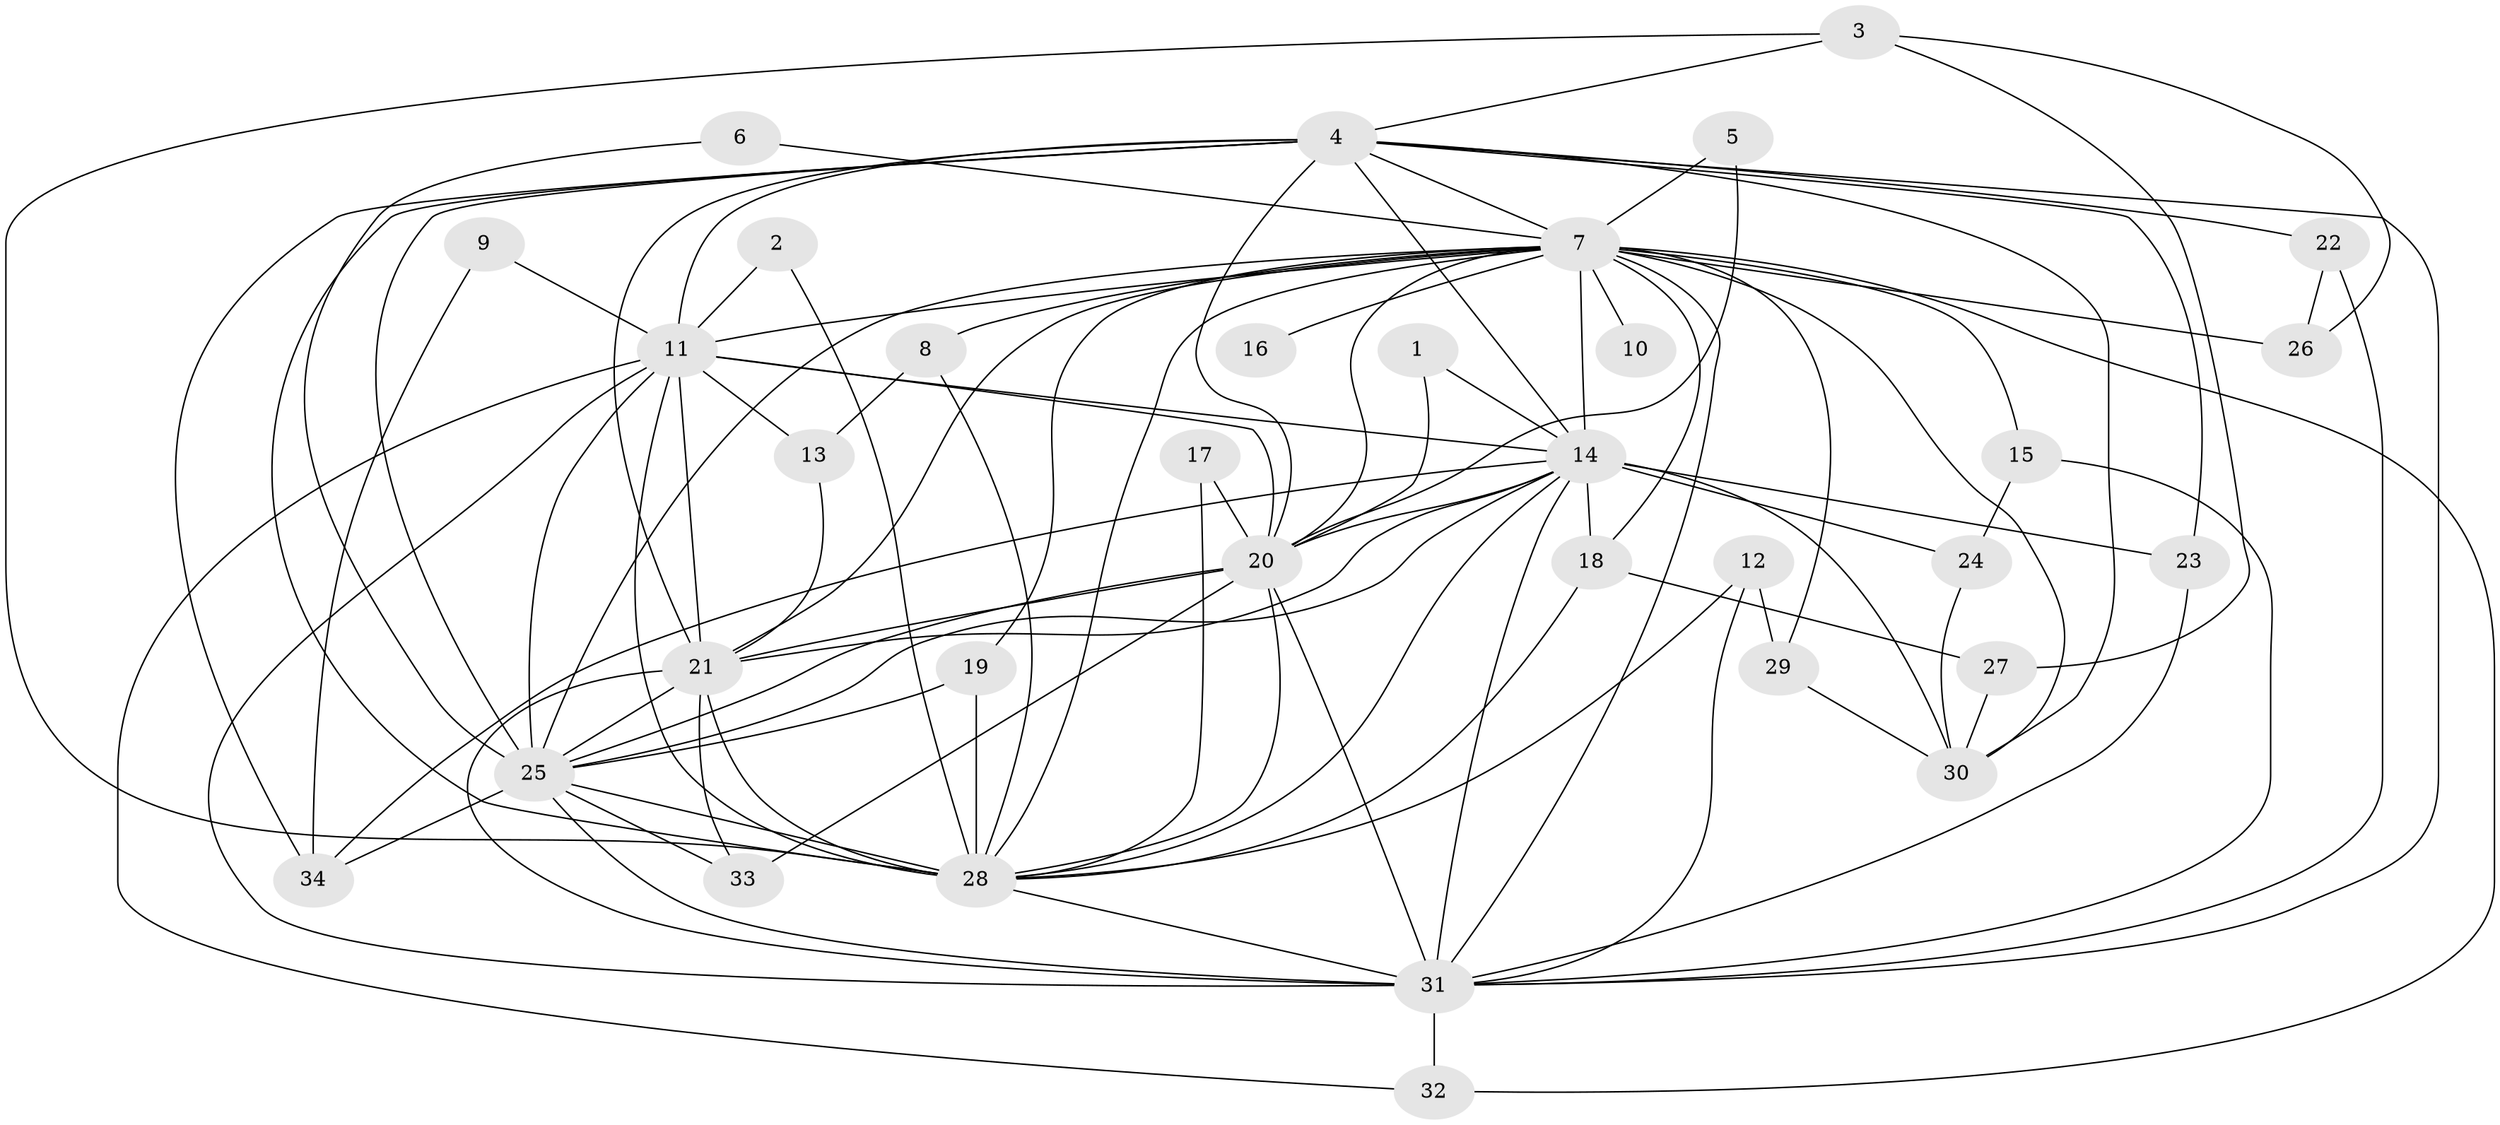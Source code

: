// original degree distribution, {17: 0.058823529411764705, 19: 0.014705882352941176, 15: 0.029411764705882353, 28: 0.014705882352941176, 20: 0.014705882352941176, 13: 0.014705882352941176, 2: 0.5735294117647058, 3: 0.17647058823529413, 4: 0.08823529411764706, 6: 0.014705882352941176}
// Generated by graph-tools (version 1.1) at 2025/01/03/09/25 03:01:26]
// undirected, 34 vertices, 96 edges
graph export_dot {
graph [start="1"]
  node [color=gray90,style=filled];
  1;
  2;
  3;
  4;
  5;
  6;
  7;
  8;
  9;
  10;
  11;
  12;
  13;
  14;
  15;
  16;
  17;
  18;
  19;
  20;
  21;
  22;
  23;
  24;
  25;
  26;
  27;
  28;
  29;
  30;
  31;
  32;
  33;
  34;
  1 -- 14 [weight=1.0];
  1 -- 20 [weight=1.0];
  2 -- 11 [weight=1.0];
  2 -- 28 [weight=1.0];
  3 -- 4 [weight=1.0];
  3 -- 26 [weight=1.0];
  3 -- 27 [weight=1.0];
  3 -- 28 [weight=1.0];
  4 -- 7 [weight=3.0];
  4 -- 11 [weight=2.0];
  4 -- 14 [weight=2.0];
  4 -- 20 [weight=2.0];
  4 -- 21 [weight=1.0];
  4 -- 22 [weight=1.0];
  4 -- 23 [weight=1.0];
  4 -- 25 [weight=2.0];
  4 -- 28 [weight=2.0];
  4 -- 30 [weight=1.0];
  4 -- 31 [weight=1.0];
  4 -- 34 [weight=1.0];
  5 -- 7 [weight=1.0];
  5 -- 20 [weight=1.0];
  6 -- 7 [weight=1.0];
  6 -- 25 [weight=1.0];
  7 -- 8 [weight=1.0];
  7 -- 10 [weight=1.0];
  7 -- 11 [weight=3.0];
  7 -- 14 [weight=1.0];
  7 -- 15 [weight=2.0];
  7 -- 16 [weight=1.0];
  7 -- 18 [weight=1.0];
  7 -- 19 [weight=1.0];
  7 -- 20 [weight=1.0];
  7 -- 21 [weight=1.0];
  7 -- 25 [weight=1.0];
  7 -- 26 [weight=1.0];
  7 -- 28 [weight=1.0];
  7 -- 29 [weight=1.0];
  7 -- 30 [weight=1.0];
  7 -- 31 [weight=1.0];
  7 -- 32 [weight=1.0];
  8 -- 13 [weight=1.0];
  8 -- 28 [weight=1.0];
  9 -- 11 [weight=2.0];
  9 -- 34 [weight=1.0];
  11 -- 13 [weight=1.0];
  11 -- 14 [weight=2.0];
  11 -- 20 [weight=2.0];
  11 -- 21 [weight=5.0];
  11 -- 25 [weight=2.0];
  11 -- 28 [weight=3.0];
  11 -- 31 [weight=2.0];
  11 -- 32 [weight=1.0];
  12 -- 28 [weight=1.0];
  12 -- 29 [weight=1.0];
  12 -- 31 [weight=1.0];
  13 -- 21 [weight=1.0];
  14 -- 18 [weight=1.0];
  14 -- 20 [weight=1.0];
  14 -- 21 [weight=1.0];
  14 -- 23 [weight=1.0];
  14 -- 24 [weight=1.0];
  14 -- 25 [weight=1.0];
  14 -- 28 [weight=2.0];
  14 -- 30 [weight=1.0];
  14 -- 31 [weight=1.0];
  14 -- 34 [weight=1.0];
  15 -- 24 [weight=1.0];
  15 -- 31 [weight=1.0];
  17 -- 20 [weight=1.0];
  17 -- 28 [weight=1.0];
  18 -- 27 [weight=1.0];
  18 -- 28 [weight=1.0];
  19 -- 25 [weight=1.0];
  19 -- 28 [weight=1.0];
  20 -- 21 [weight=1.0];
  20 -- 25 [weight=2.0];
  20 -- 28 [weight=1.0];
  20 -- 31 [weight=2.0];
  20 -- 33 [weight=2.0];
  21 -- 25 [weight=2.0];
  21 -- 28 [weight=1.0];
  21 -- 31 [weight=1.0];
  21 -- 33 [weight=1.0];
  22 -- 26 [weight=1.0];
  22 -- 31 [weight=2.0];
  23 -- 31 [weight=1.0];
  24 -- 30 [weight=1.0];
  25 -- 28 [weight=1.0];
  25 -- 31 [weight=2.0];
  25 -- 33 [weight=1.0];
  25 -- 34 [weight=1.0];
  27 -- 30 [weight=1.0];
  28 -- 31 [weight=1.0];
  29 -- 30 [weight=1.0];
  31 -- 32 [weight=1.0];
}
